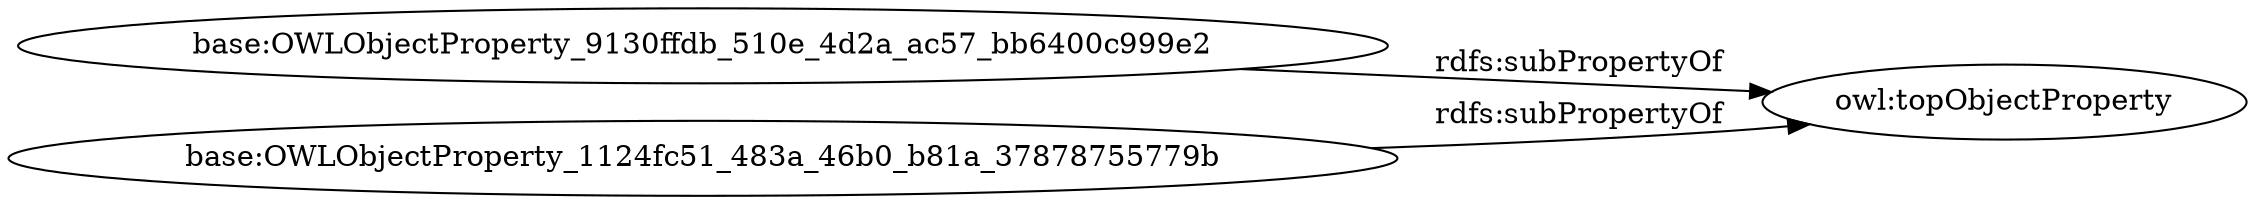 digraph ar2dtool_diagram { 
rankdir=LR;
size="1501"
	"base:OWLObjectProperty_9130ffdb_510e_4d2a_ac57_bb6400c999e2" -> "owl:topObjectProperty" [ label = "rdfs:subPropertyOf" ];
	"base:OWLObjectProperty_1124fc51_483a_46b0_b81a_37878755779b" -> "owl:topObjectProperty" [ label = "rdfs:subPropertyOf" ];

}
